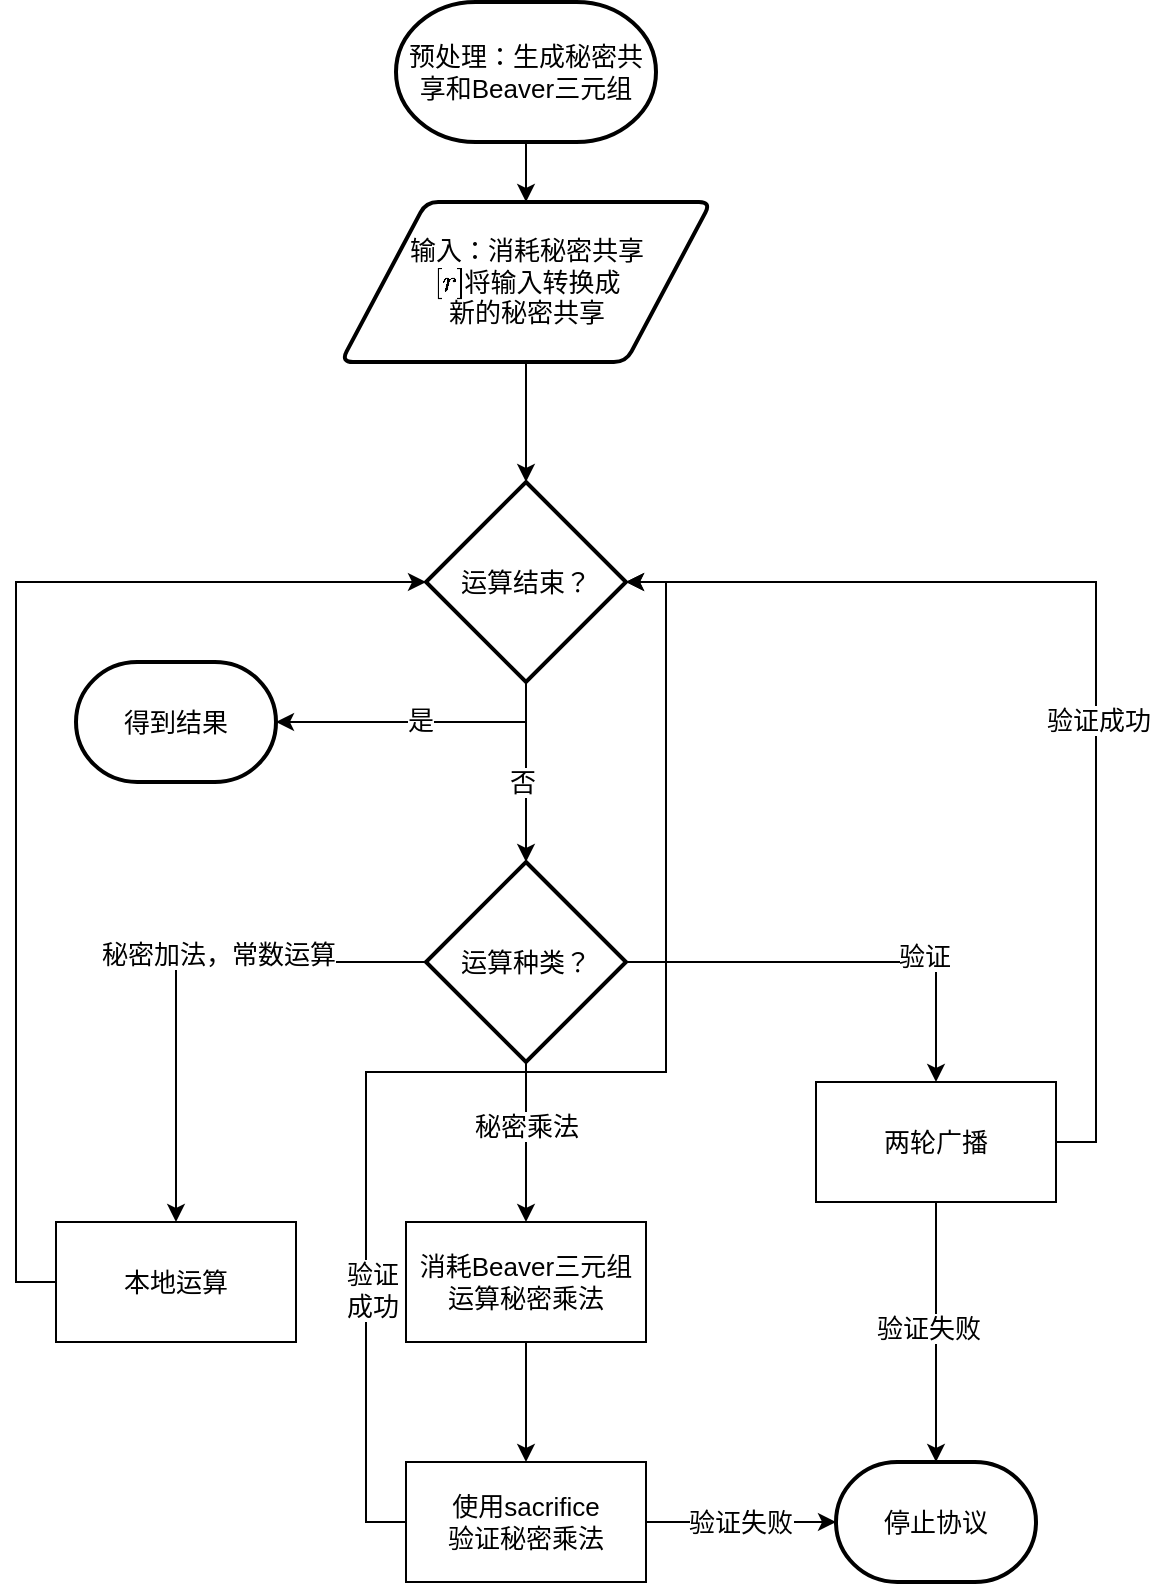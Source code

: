 <mxfile version="14.7.1" type="github">
  <diagram id="C5RBs43oDa-KdzZeNtuy" name="Page-1">
    <mxGraphModel dx="946" dy="536" grid="1" gridSize="10" guides="1" tooltips="1" connect="1" arrows="1" fold="1" page="1" pageScale="1" pageWidth="827" pageHeight="1169" math="1" shadow="0">
      <root>
        <mxCell id="WIyWlLk6GJQsqaUBKTNV-0" />
        <mxCell id="WIyWlLk6GJQsqaUBKTNV-1" parent="WIyWlLk6GJQsqaUBKTNV-0" />
        <mxCell id="vKn0vAI7lJOk2YTOMezV-2" style="edgeStyle=orthogonalEdgeStyle;rounded=0;orthogonalLoop=1;jettySize=auto;html=1;exitX=0.5;exitY=1;exitDx=0;exitDy=0;exitPerimeter=0;fontSize=13;" edge="1" parent="WIyWlLk6GJQsqaUBKTNV-1" source="vKn0vAI7lJOk2YTOMezV-0" target="vKn0vAI7lJOk2YTOMezV-1">
          <mxGeometry relative="1" as="geometry" />
        </mxCell>
        <mxCell id="vKn0vAI7lJOk2YTOMezV-0" value="预处理：生成秘密共享和Beaver三元组" style="strokeWidth=2;html=1;shape=mxgraph.flowchart.terminator;whiteSpace=wrap;fontSize=13;" vertex="1" parent="WIyWlLk6GJQsqaUBKTNV-1">
          <mxGeometry x="280" y="200" width="130" height="70" as="geometry" />
        </mxCell>
        <mxCell id="vKn0vAI7lJOk2YTOMezV-4" value="" style="edgeStyle=orthogonalEdgeStyle;rounded=0;orthogonalLoop=1;jettySize=auto;html=1;fontSize=13;" edge="1" parent="WIyWlLk6GJQsqaUBKTNV-1" source="vKn0vAI7lJOk2YTOMezV-1" target="vKn0vAI7lJOk2YTOMezV-3">
          <mxGeometry relative="1" as="geometry" />
        </mxCell>
        <mxCell id="vKn0vAI7lJOk2YTOMezV-1" value="输入：消耗秘密共享&lt;br&gt;\([r]\)将输入转换成&lt;br&gt;新的秘密共享" style="shape=parallelogram;html=1;strokeWidth=2;perimeter=parallelogramPerimeter;whiteSpace=wrap;rounded=1;arcSize=12;size=0.23;fontSize=13;" vertex="1" parent="WIyWlLk6GJQsqaUBKTNV-1">
          <mxGeometry x="252.5" y="300" width="185" height="80" as="geometry" />
        </mxCell>
        <mxCell id="vKn0vAI7lJOk2YTOMezV-37" style="edgeStyle=orthogonalEdgeStyle;rounded=0;orthogonalLoop=1;jettySize=auto;html=1;exitX=0.5;exitY=1;exitDx=0;exitDy=0;exitPerimeter=0;fontSize=13;" edge="1" parent="WIyWlLk6GJQsqaUBKTNV-1" source="vKn0vAI7lJOk2YTOMezV-3" target="vKn0vAI7lJOk2YTOMezV-34">
          <mxGeometry relative="1" as="geometry" />
        </mxCell>
        <mxCell id="vKn0vAI7lJOk2YTOMezV-38" value="是" style="edgeLabel;html=1;align=center;verticalAlign=middle;resizable=0;points=[];fontSize=13;" vertex="1" connectable="0" parent="vKn0vAI7lJOk2YTOMezV-37">
          <mxGeometry x="0.007" y="-1" relative="1" as="geometry">
            <mxPoint as="offset" />
          </mxGeometry>
        </mxCell>
        <mxCell id="vKn0vAI7lJOk2YTOMezV-42" style="edgeStyle=orthogonalEdgeStyle;rounded=0;orthogonalLoop=1;jettySize=auto;html=1;exitX=0.5;exitY=1;exitDx=0;exitDy=0;exitPerimeter=0;fontSize=13;" edge="1" parent="WIyWlLk6GJQsqaUBKTNV-1" source="vKn0vAI7lJOk2YTOMezV-3" target="vKn0vAI7lJOk2YTOMezV-6">
          <mxGeometry relative="1" as="geometry" />
        </mxCell>
        <mxCell id="vKn0vAI7lJOk2YTOMezV-43" value="否" style="edgeLabel;html=1;align=center;verticalAlign=middle;resizable=0;points=[];fontSize=13;" vertex="1" connectable="0" parent="vKn0vAI7lJOk2YTOMezV-42">
          <mxGeometry x="0.1" y="-2" relative="1" as="geometry">
            <mxPoint as="offset" />
          </mxGeometry>
        </mxCell>
        <mxCell id="vKn0vAI7lJOk2YTOMezV-3" value="运算结束？" style="strokeWidth=2;html=1;shape=mxgraph.flowchart.decision;whiteSpace=wrap;fontSize=13;" vertex="1" parent="WIyWlLk6GJQsqaUBKTNV-1">
          <mxGeometry x="295" y="440" width="100" height="100" as="geometry" />
        </mxCell>
        <mxCell id="vKn0vAI7lJOk2YTOMezV-10" style="edgeStyle=orthogonalEdgeStyle;rounded=0;orthogonalLoop=1;jettySize=auto;html=1;exitX=0;exitY=0.5;exitDx=0;exitDy=0;exitPerimeter=0;entryX=0.5;entryY=0;entryDx=0;entryDy=0;fontSize=13;" edge="1" parent="WIyWlLk6GJQsqaUBKTNV-1" source="vKn0vAI7lJOk2YTOMezV-6" target="vKn0vAI7lJOk2YTOMezV-7">
          <mxGeometry relative="1" as="geometry" />
        </mxCell>
        <mxCell id="vKn0vAI7lJOk2YTOMezV-11" value="秘密加法，常数运算" style="edgeLabel;html=1;align=center;verticalAlign=middle;resizable=0;points=[];fontSize=13;" vertex="1" connectable="0" parent="vKn0vAI7lJOk2YTOMezV-10">
          <mxGeometry x="-0.18" y="-4" relative="1" as="geometry">
            <mxPoint as="offset" />
          </mxGeometry>
        </mxCell>
        <mxCell id="vKn0vAI7lJOk2YTOMezV-12" style="edgeStyle=orthogonalEdgeStyle;rounded=0;orthogonalLoop=1;jettySize=auto;html=1;exitX=0.5;exitY=1;exitDx=0;exitDy=0;exitPerimeter=0;fontSize=13;" edge="1" parent="WIyWlLk6GJQsqaUBKTNV-1" source="vKn0vAI7lJOk2YTOMezV-6" target="vKn0vAI7lJOk2YTOMezV-8">
          <mxGeometry relative="1" as="geometry" />
        </mxCell>
        <mxCell id="vKn0vAI7lJOk2YTOMezV-13" value="秘密乘法" style="edgeLabel;html=1;align=center;verticalAlign=middle;resizable=0;points=[];fontSize=13;" vertex="1" connectable="0" parent="vKn0vAI7lJOk2YTOMezV-12">
          <mxGeometry x="-0.2" relative="1" as="geometry">
            <mxPoint as="offset" />
          </mxGeometry>
        </mxCell>
        <mxCell id="vKn0vAI7lJOk2YTOMezV-14" style="edgeStyle=orthogonalEdgeStyle;rounded=0;orthogonalLoop=1;jettySize=auto;html=1;exitX=1;exitY=0.5;exitDx=0;exitDy=0;exitPerimeter=0;entryX=0.5;entryY=0;entryDx=0;entryDy=0;fontSize=13;" edge="1" parent="WIyWlLk6GJQsqaUBKTNV-1" source="vKn0vAI7lJOk2YTOMezV-6" target="vKn0vAI7lJOk2YTOMezV-9">
          <mxGeometry relative="1" as="geometry" />
        </mxCell>
        <mxCell id="vKn0vAI7lJOk2YTOMezV-15" value="验证" style="edgeLabel;html=1;align=center;verticalAlign=middle;resizable=0;points=[];fontSize=13;" vertex="1" connectable="0" parent="vKn0vAI7lJOk2YTOMezV-14">
          <mxGeometry x="0.38" y="3" relative="1" as="geometry">
            <mxPoint as="offset" />
          </mxGeometry>
        </mxCell>
        <mxCell id="vKn0vAI7lJOk2YTOMezV-6" value="运算种类？" style="strokeWidth=2;html=1;shape=mxgraph.flowchart.decision;whiteSpace=wrap;fontSize=13;" vertex="1" parent="WIyWlLk6GJQsqaUBKTNV-1">
          <mxGeometry x="295" y="630" width="100" height="100" as="geometry" />
        </mxCell>
        <mxCell id="vKn0vAI7lJOk2YTOMezV-23" style="edgeStyle=orthogonalEdgeStyle;rounded=0;orthogonalLoop=1;jettySize=auto;html=1;exitX=0;exitY=0.5;exitDx=0;exitDy=0;entryX=0;entryY=0.5;entryDx=0;entryDy=0;entryPerimeter=0;fontSize=13;" edge="1" parent="WIyWlLk6GJQsqaUBKTNV-1" source="vKn0vAI7lJOk2YTOMezV-7" target="vKn0vAI7lJOk2YTOMezV-3">
          <mxGeometry relative="1" as="geometry" />
        </mxCell>
        <mxCell id="vKn0vAI7lJOk2YTOMezV-7" value="本地运算" style="rounded=0;whiteSpace=wrap;html=1;fontSize=13;" vertex="1" parent="WIyWlLk6GJQsqaUBKTNV-1">
          <mxGeometry x="110" y="810" width="120" height="60" as="geometry" />
        </mxCell>
        <mxCell id="vKn0vAI7lJOk2YTOMezV-16" style="edgeStyle=orthogonalEdgeStyle;rounded=0;orthogonalLoop=1;jettySize=auto;html=1;exitX=0.5;exitY=1;exitDx=0;exitDy=0;fontSize=13;" edge="1" parent="WIyWlLk6GJQsqaUBKTNV-1" source="vKn0vAI7lJOk2YTOMezV-8">
          <mxGeometry relative="1" as="geometry">
            <mxPoint x="345" y="850" as="targetPoint" />
          </mxGeometry>
        </mxCell>
        <mxCell id="vKn0vAI7lJOk2YTOMezV-41" style="edgeStyle=orthogonalEdgeStyle;rounded=0;orthogonalLoop=1;jettySize=auto;html=1;exitX=0.5;exitY=1;exitDx=0;exitDy=0;fontSize=13;" edge="1" parent="WIyWlLk6GJQsqaUBKTNV-1" source="vKn0vAI7lJOk2YTOMezV-8" target="vKn0vAI7lJOk2YTOMezV-17">
          <mxGeometry relative="1" as="geometry" />
        </mxCell>
        <mxCell id="vKn0vAI7lJOk2YTOMezV-8" value="消耗Beaver三元组运算秘密乘法" style="rounded=0;whiteSpace=wrap;html=1;fontSize=13;" vertex="1" parent="WIyWlLk6GJQsqaUBKTNV-1">
          <mxGeometry x="285" y="810" width="120" height="60" as="geometry" />
        </mxCell>
        <mxCell id="vKn0vAI7lJOk2YTOMezV-21" style="edgeStyle=orthogonalEdgeStyle;rounded=0;orthogonalLoop=1;jettySize=auto;html=1;exitX=0.5;exitY=1;exitDx=0;exitDy=0;fontSize=13;" edge="1" parent="WIyWlLk6GJQsqaUBKTNV-1" source="vKn0vAI7lJOk2YTOMezV-9" target="vKn0vAI7lJOk2YTOMezV-18">
          <mxGeometry relative="1" as="geometry" />
        </mxCell>
        <mxCell id="vKn0vAI7lJOk2YTOMezV-22" value="验证失败" style="edgeLabel;html=1;align=center;verticalAlign=middle;resizable=0;points=[];fontSize=13;" vertex="1" connectable="0" parent="vKn0vAI7lJOk2YTOMezV-21">
          <mxGeometry x="-0.04" y="-4" relative="1" as="geometry">
            <mxPoint as="offset" />
          </mxGeometry>
        </mxCell>
        <mxCell id="vKn0vAI7lJOk2YTOMezV-27" style="edgeStyle=orthogonalEdgeStyle;rounded=0;orthogonalLoop=1;jettySize=auto;html=1;exitX=1;exitY=0.5;exitDx=0;exitDy=0;entryX=1;entryY=0.5;entryDx=0;entryDy=0;entryPerimeter=0;fontSize=13;" edge="1" parent="WIyWlLk6GJQsqaUBKTNV-1" source="vKn0vAI7lJOk2YTOMezV-9" target="vKn0vAI7lJOk2YTOMezV-3">
          <mxGeometry relative="1" as="geometry">
            <mxPoint x="480" y="500" as="targetPoint" />
          </mxGeometry>
        </mxCell>
        <mxCell id="vKn0vAI7lJOk2YTOMezV-28" value="验证成功" style="edgeLabel;html=1;align=center;verticalAlign=middle;resizable=0;points=[];fontSize=13;" vertex="1" connectable="0" parent="vKn0vAI7lJOk2YTOMezV-27">
          <mxGeometry x="-0.135" y="-1" relative="1" as="geometry">
            <mxPoint as="offset" />
          </mxGeometry>
        </mxCell>
        <mxCell id="vKn0vAI7lJOk2YTOMezV-9" value="两轮广播" style="rounded=0;whiteSpace=wrap;html=1;fontSize=13;" vertex="1" parent="WIyWlLk6GJQsqaUBKTNV-1">
          <mxGeometry x="490" y="740" width="120" height="60" as="geometry" />
        </mxCell>
        <mxCell id="vKn0vAI7lJOk2YTOMezV-19" style="edgeStyle=orthogonalEdgeStyle;rounded=0;orthogonalLoop=1;jettySize=auto;html=1;exitX=1;exitY=0.5;exitDx=0;exitDy=0;fontSize=13;" edge="1" parent="WIyWlLk6GJQsqaUBKTNV-1" source="vKn0vAI7lJOk2YTOMezV-17" target="vKn0vAI7lJOk2YTOMezV-18">
          <mxGeometry relative="1" as="geometry" />
        </mxCell>
        <mxCell id="vKn0vAI7lJOk2YTOMezV-20" value="验证失败" style="edgeLabel;html=1;align=center;verticalAlign=middle;resizable=0;points=[];fontSize=13;" vertex="1" connectable="0" parent="vKn0vAI7lJOk2YTOMezV-19">
          <mxGeometry x="-0.012" relative="1" as="geometry">
            <mxPoint as="offset" />
          </mxGeometry>
        </mxCell>
        <mxCell id="vKn0vAI7lJOk2YTOMezV-24" style="edgeStyle=orthogonalEdgeStyle;rounded=0;orthogonalLoop=1;jettySize=auto;html=1;exitX=0;exitY=0.5;exitDx=0;exitDy=0;entryX=1;entryY=0.5;entryDx=0;entryDy=0;entryPerimeter=0;fontSize=13;" edge="1" parent="WIyWlLk6GJQsqaUBKTNV-1" source="vKn0vAI7lJOk2YTOMezV-17" target="vKn0vAI7lJOk2YTOMezV-3">
          <mxGeometry relative="1" as="geometry" />
        </mxCell>
        <mxCell id="vKn0vAI7lJOk2YTOMezV-25" value="验证&lt;br style=&quot;font-size: 13px;&quot;&gt;成功" style="edgeLabel;html=1;align=center;verticalAlign=middle;resizable=0;points=[];fontSize=13;" vertex="1" connectable="0" parent="vKn0vAI7lJOk2YTOMezV-24">
          <mxGeometry x="-0.586" y="-3" relative="1" as="geometry">
            <mxPoint as="offset" />
          </mxGeometry>
        </mxCell>
        <mxCell id="vKn0vAI7lJOk2YTOMezV-17" value="使用sacrifice&lt;br style=&quot;font-size: 13px;&quot;&gt;验证秘密乘法" style="rounded=0;whiteSpace=wrap;html=1;fontSize=13;" vertex="1" parent="WIyWlLk6GJQsqaUBKTNV-1">
          <mxGeometry x="285" y="930" width="120" height="60" as="geometry" />
        </mxCell>
        <mxCell id="vKn0vAI7lJOk2YTOMezV-18" value="停止协议" style="strokeWidth=2;html=1;shape=mxgraph.flowchart.terminator;whiteSpace=wrap;fontSize=13;" vertex="1" parent="WIyWlLk6GJQsqaUBKTNV-1">
          <mxGeometry x="500" y="930" width="100" height="60" as="geometry" />
        </mxCell>
        <mxCell id="vKn0vAI7lJOk2YTOMezV-34" value="得到结果" style="strokeWidth=2;html=1;shape=mxgraph.flowchart.terminator;whiteSpace=wrap;fontSize=13;" vertex="1" parent="WIyWlLk6GJQsqaUBKTNV-1">
          <mxGeometry x="120" y="530" width="100" height="60" as="geometry" />
        </mxCell>
      </root>
    </mxGraphModel>
  </diagram>
</mxfile>

